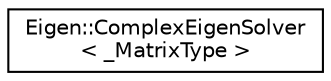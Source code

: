 digraph "Graphical Class Hierarchy"
{
  edge [fontname="Helvetica",fontsize="10",labelfontname="Helvetica",labelfontsize="10"];
  node [fontname="Helvetica",fontsize="10",shape=record];
  rankdir="LR";
  Node1 [label="Eigen::ComplexEigenSolver\l\< _MatrixType \>",height=0.2,width=0.4,color="black", fillcolor="white", style="filled",URL="$class_eigen_1_1_complex_eigen_solver.html",tooltip="Computes eigenvalues and eigenvectors of general complex matrices. "];
}
